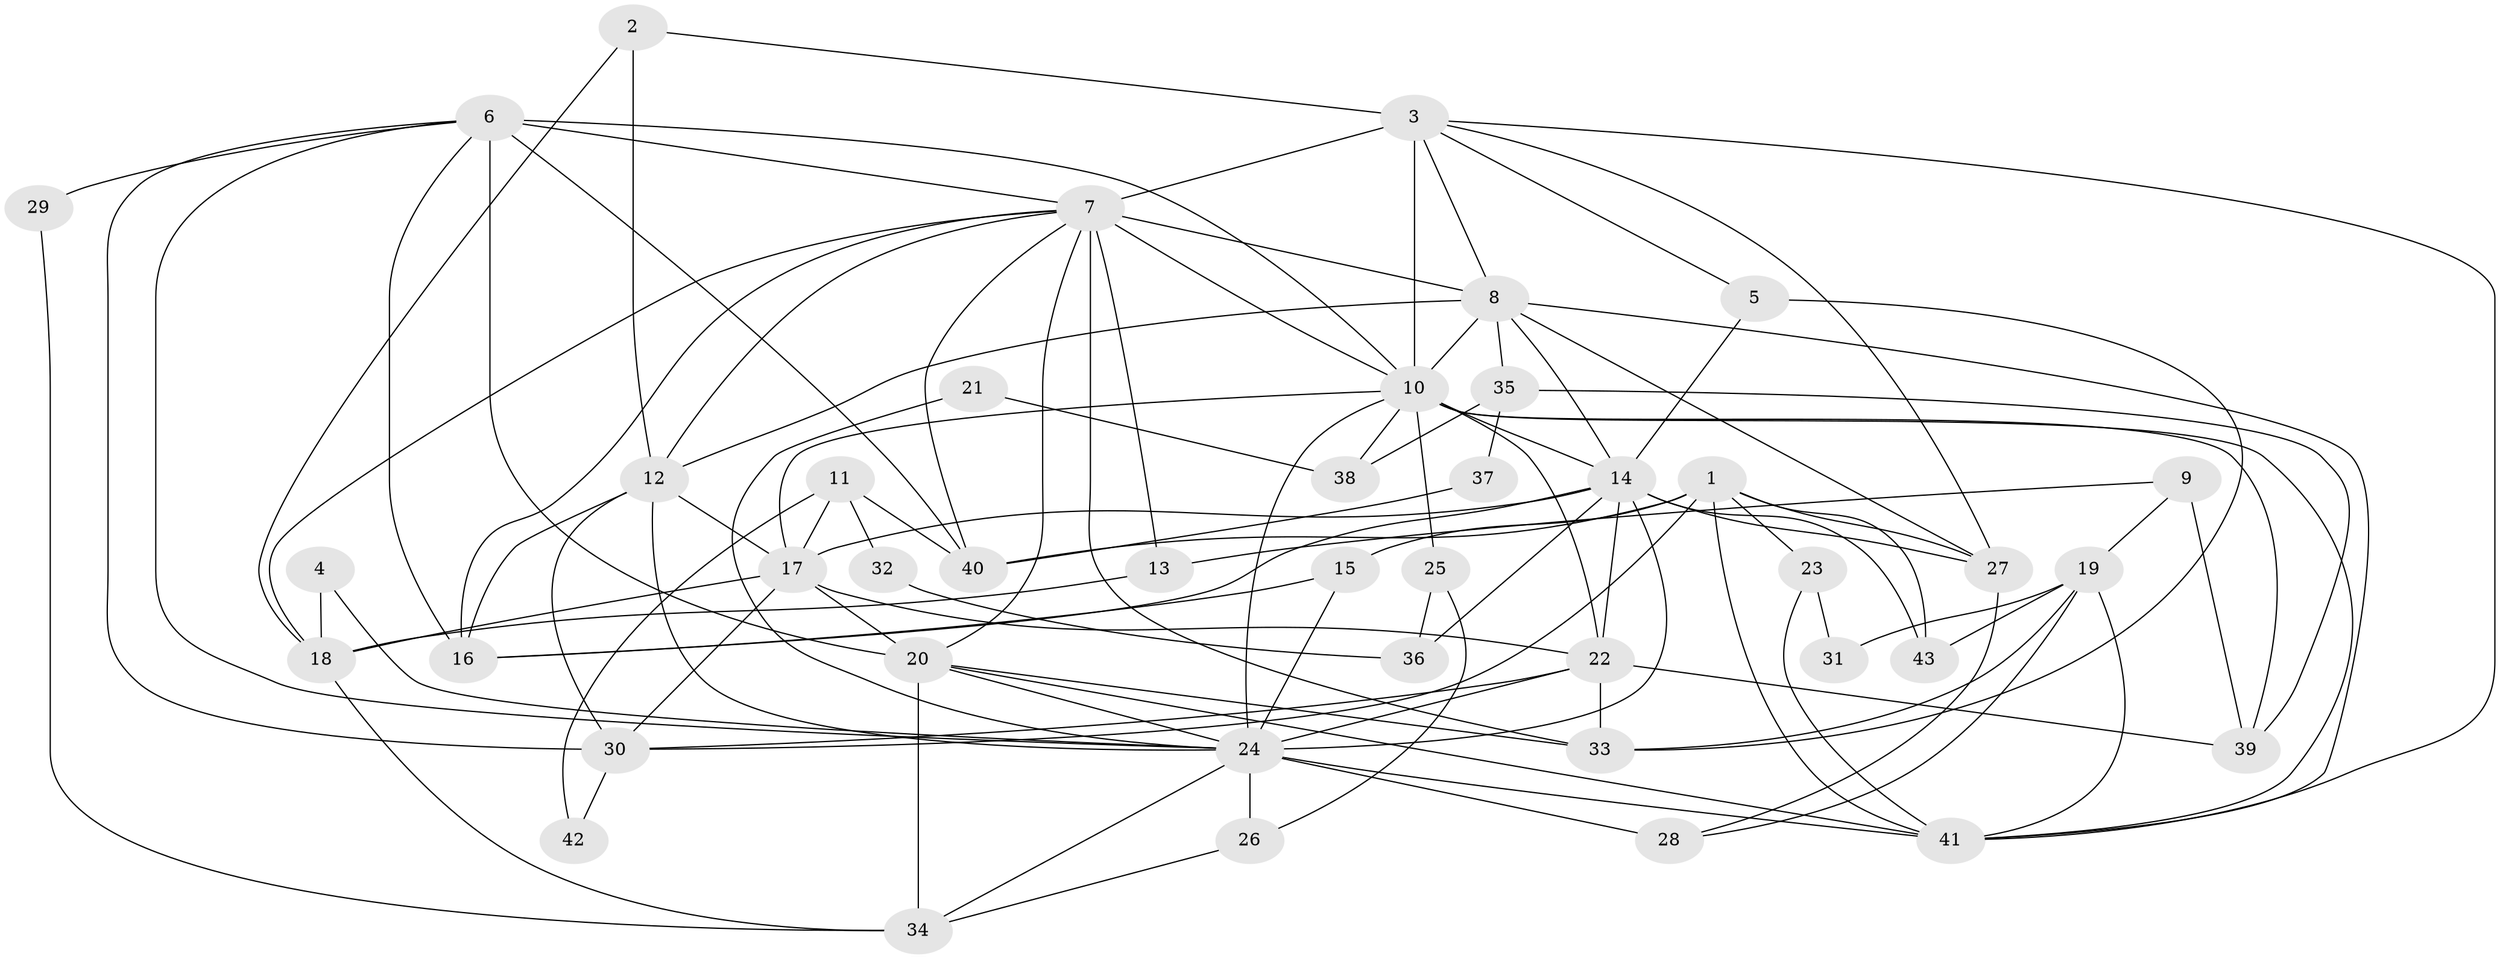 // original degree distribution, {3: 0.3023255813953488, 6: 0.13953488372093023, 2: 0.13953488372093023, 5: 0.11627906976744186, 7: 0.046511627906976744, 4: 0.2441860465116279, 8: 0.011627906976744186}
// Generated by graph-tools (version 1.1) at 2025/35/03/09/25 02:35:54]
// undirected, 43 vertices, 109 edges
graph export_dot {
graph [start="1"]
  node [color=gray90,style=filled];
  1;
  2;
  3;
  4;
  5;
  6;
  7;
  8;
  9;
  10;
  11;
  12;
  13;
  14;
  15;
  16;
  17;
  18;
  19;
  20;
  21;
  22;
  23;
  24;
  25;
  26;
  27;
  28;
  29;
  30;
  31;
  32;
  33;
  34;
  35;
  36;
  37;
  38;
  39;
  40;
  41;
  42;
  43;
  1 -- 15 [weight=2.0];
  1 -- 23 [weight=1.0];
  1 -- 27 [weight=1.0];
  1 -- 30 [weight=1.0];
  1 -- 40 [weight=1.0];
  1 -- 41 [weight=1.0];
  1 -- 43 [weight=1.0];
  2 -- 3 [weight=1.0];
  2 -- 12 [weight=1.0];
  2 -- 18 [weight=1.0];
  3 -- 5 [weight=2.0];
  3 -- 7 [weight=3.0];
  3 -- 8 [weight=1.0];
  3 -- 10 [weight=2.0];
  3 -- 27 [weight=1.0];
  3 -- 41 [weight=1.0];
  4 -- 18 [weight=1.0];
  4 -- 24 [weight=1.0];
  5 -- 14 [weight=1.0];
  5 -- 33 [weight=1.0];
  6 -- 7 [weight=1.0];
  6 -- 10 [weight=1.0];
  6 -- 16 [weight=1.0];
  6 -- 20 [weight=3.0];
  6 -- 24 [weight=1.0];
  6 -- 29 [weight=1.0];
  6 -- 30 [weight=1.0];
  6 -- 40 [weight=1.0];
  7 -- 8 [weight=1.0];
  7 -- 10 [weight=1.0];
  7 -- 12 [weight=1.0];
  7 -- 13 [weight=1.0];
  7 -- 16 [weight=1.0];
  7 -- 18 [weight=1.0];
  7 -- 20 [weight=1.0];
  7 -- 33 [weight=1.0];
  7 -- 40 [weight=1.0];
  8 -- 10 [weight=2.0];
  8 -- 12 [weight=1.0];
  8 -- 14 [weight=1.0];
  8 -- 27 [weight=2.0];
  8 -- 35 [weight=1.0];
  8 -- 41 [weight=1.0];
  9 -- 13 [weight=1.0];
  9 -- 19 [weight=1.0];
  9 -- 39 [weight=1.0];
  10 -- 14 [weight=2.0];
  10 -- 17 [weight=1.0];
  10 -- 22 [weight=1.0];
  10 -- 24 [weight=2.0];
  10 -- 25 [weight=1.0];
  10 -- 38 [weight=1.0];
  10 -- 39 [weight=1.0];
  10 -- 41 [weight=1.0];
  11 -- 17 [weight=2.0];
  11 -- 32 [weight=1.0];
  11 -- 40 [weight=1.0];
  11 -- 42 [weight=1.0];
  12 -- 16 [weight=1.0];
  12 -- 17 [weight=1.0];
  12 -- 24 [weight=1.0];
  12 -- 30 [weight=1.0];
  13 -- 18 [weight=1.0];
  14 -- 16 [weight=3.0];
  14 -- 17 [weight=1.0];
  14 -- 22 [weight=1.0];
  14 -- 24 [weight=2.0];
  14 -- 27 [weight=2.0];
  14 -- 36 [weight=1.0];
  14 -- 43 [weight=1.0];
  15 -- 16 [weight=1.0];
  15 -- 24 [weight=1.0];
  17 -- 18 [weight=1.0];
  17 -- 20 [weight=1.0];
  17 -- 22 [weight=1.0];
  17 -- 30 [weight=1.0];
  18 -- 34 [weight=1.0];
  19 -- 28 [weight=1.0];
  19 -- 31 [weight=1.0];
  19 -- 33 [weight=1.0];
  19 -- 41 [weight=1.0];
  19 -- 43 [weight=1.0];
  20 -- 24 [weight=1.0];
  20 -- 33 [weight=1.0];
  20 -- 34 [weight=1.0];
  20 -- 41 [weight=1.0];
  21 -- 24 [weight=1.0];
  21 -- 38 [weight=1.0];
  22 -- 24 [weight=1.0];
  22 -- 30 [weight=1.0];
  22 -- 33 [weight=1.0];
  22 -- 39 [weight=1.0];
  23 -- 31 [weight=1.0];
  23 -- 41 [weight=1.0];
  24 -- 26 [weight=2.0];
  24 -- 28 [weight=1.0];
  24 -- 34 [weight=1.0];
  24 -- 41 [weight=1.0];
  25 -- 26 [weight=1.0];
  25 -- 36 [weight=1.0];
  26 -- 34 [weight=1.0];
  27 -- 28 [weight=1.0];
  29 -- 34 [weight=1.0];
  30 -- 42 [weight=1.0];
  32 -- 36 [weight=1.0];
  35 -- 37 [weight=1.0];
  35 -- 38 [weight=1.0];
  35 -- 39 [weight=1.0];
  37 -- 40 [weight=1.0];
}
